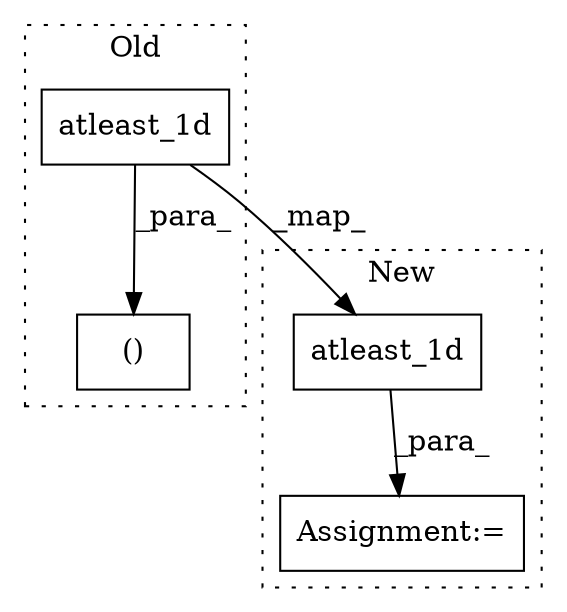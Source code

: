 digraph G {
subgraph cluster0 {
1 [label="atleast_1d" a="32" s="503,544" l="11,1" shape="box"];
4 [label="()" a="106" s="437" l="108" shape="box"];
label = "Old";
style="dotted";
}
subgraph cluster1 {
2 [label="atleast_1d" a="32" s="473,514" l="11,1" shape="box"];
3 [label="Assignment:=" a="7" s="466" l="1" shape="box"];
label = "New";
style="dotted";
}
1 -> 2 [label="_map_"];
1 -> 4 [label="_para_"];
2 -> 3 [label="_para_"];
}